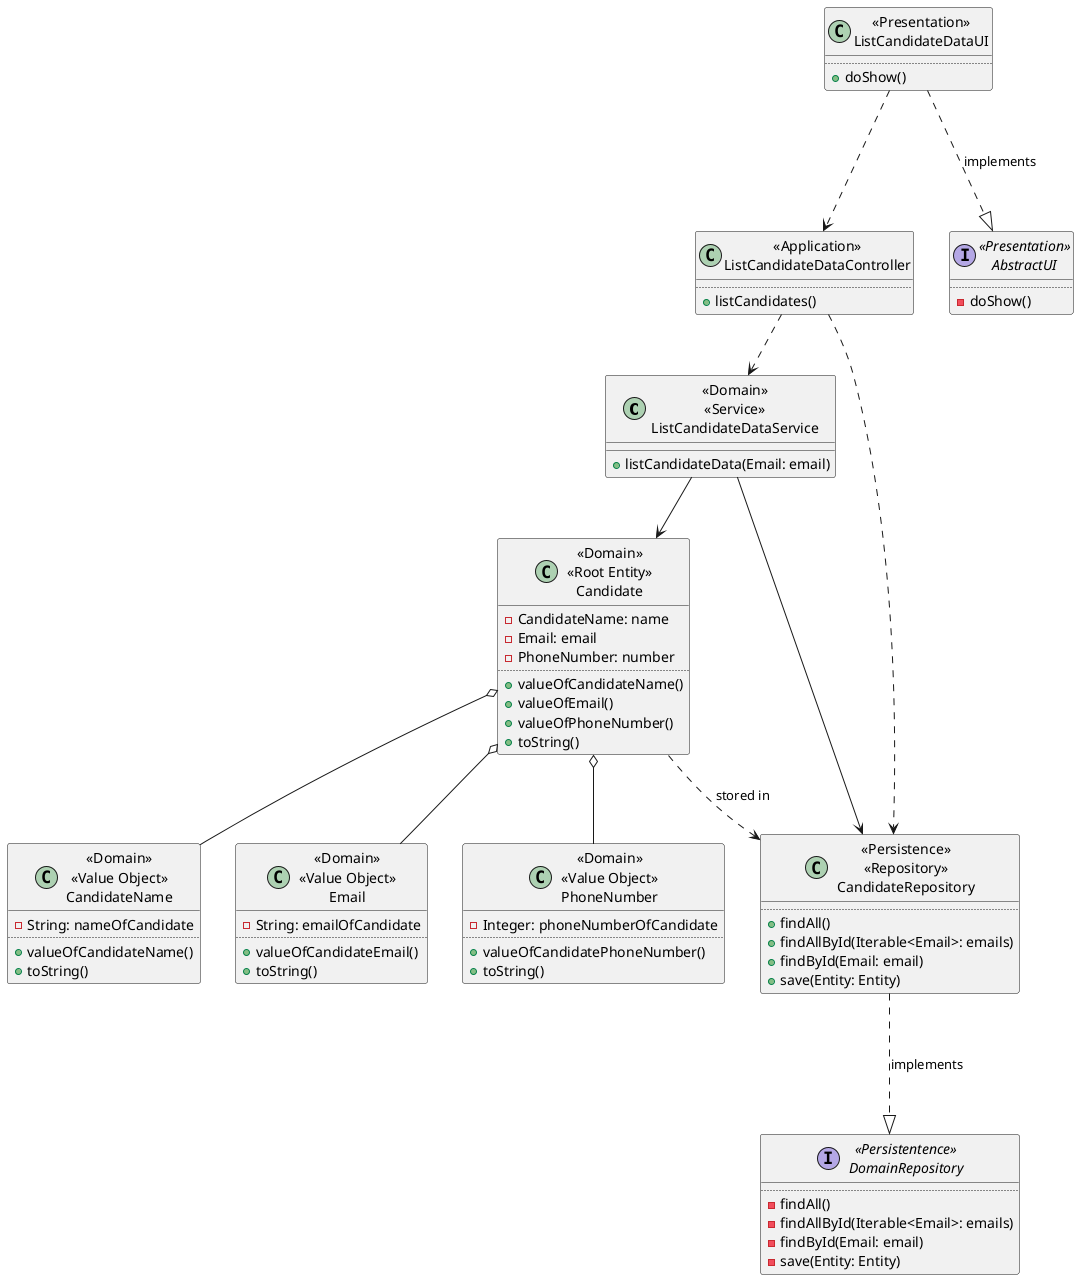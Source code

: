 @startuml
'https://plantuml.com/class-diagram

skinparam groupInheritance 3

Class "<<Domain>>\n<<Service>>\nListCandidateDataService" as SERVICE {
    + listCandidateData(Email: email)
}
Class "<<Presentation>>\nListCandidateDataUI" as UI {
    ..
    + doShow()
}
Class "<<Application>>\nListCandidateDataController" as CTRL {
    ..
    + listCandidates()
}
Interface "<<Persistentence>>\nDomainRepository" as DREPO {
    ..
    - findAll()
    - findAllById(Iterable<Email>: emails)
    - findById(Email: email)
    - save(Entity: Entity)
}
Interface "<<Presentation>>\nAbstractUI" as ABUI {
    ..
    - doShow()
}
Class "<<Persistence>>\n<<Repository>>\nCandidateRepository" as CREPO {
    ..
    + findAll()
    + findAllById(Iterable<Email>: emails)
    + findById(Email: email)
    + save(Entity: Entity)
}
Class "<<Domain>>\n<<Root Entity>>\nCandidate" as C {
    - CandidateName: name
    - Email: email
    - PhoneNumber: number
    ..
    + valueOfCandidateName()
    + valueOfEmail()
    + valueOfPhoneNumber()
    + toString()
}
Class "<<Domain>>\n<<Value Object>>\nCandidateName" as CNAME {
    - String: nameOfCandidate
    ..
    + valueOfCandidateName()
    + toString()
}
Class "<<Domain>>\n<<Value Object>>\nEmail" as CEMAIL {
    - String: emailOfCandidate
    ..
    + valueOfCandidateEmail()
    + toString()
}
Class "<<Domain>>\n<<Value Object>>\nPhoneNumber" as CPHONE {
    - Integer: phoneNumberOfCandidate
    ..
    + valueOfCandidatePhoneNumber()
    + toString()
}

C o-- CPHONE
C o-- CNAME
C o-- CEMAIL

CREPO ...|> DREPO: implements

UI ...|> ABUI: implements
UI ...> CTRL

CTRL ..> CREPO
CTRL ..> SERVICE

SERVICE --> CREPO
SERVICE --> C

C ..> CREPO: stored in

@enduml